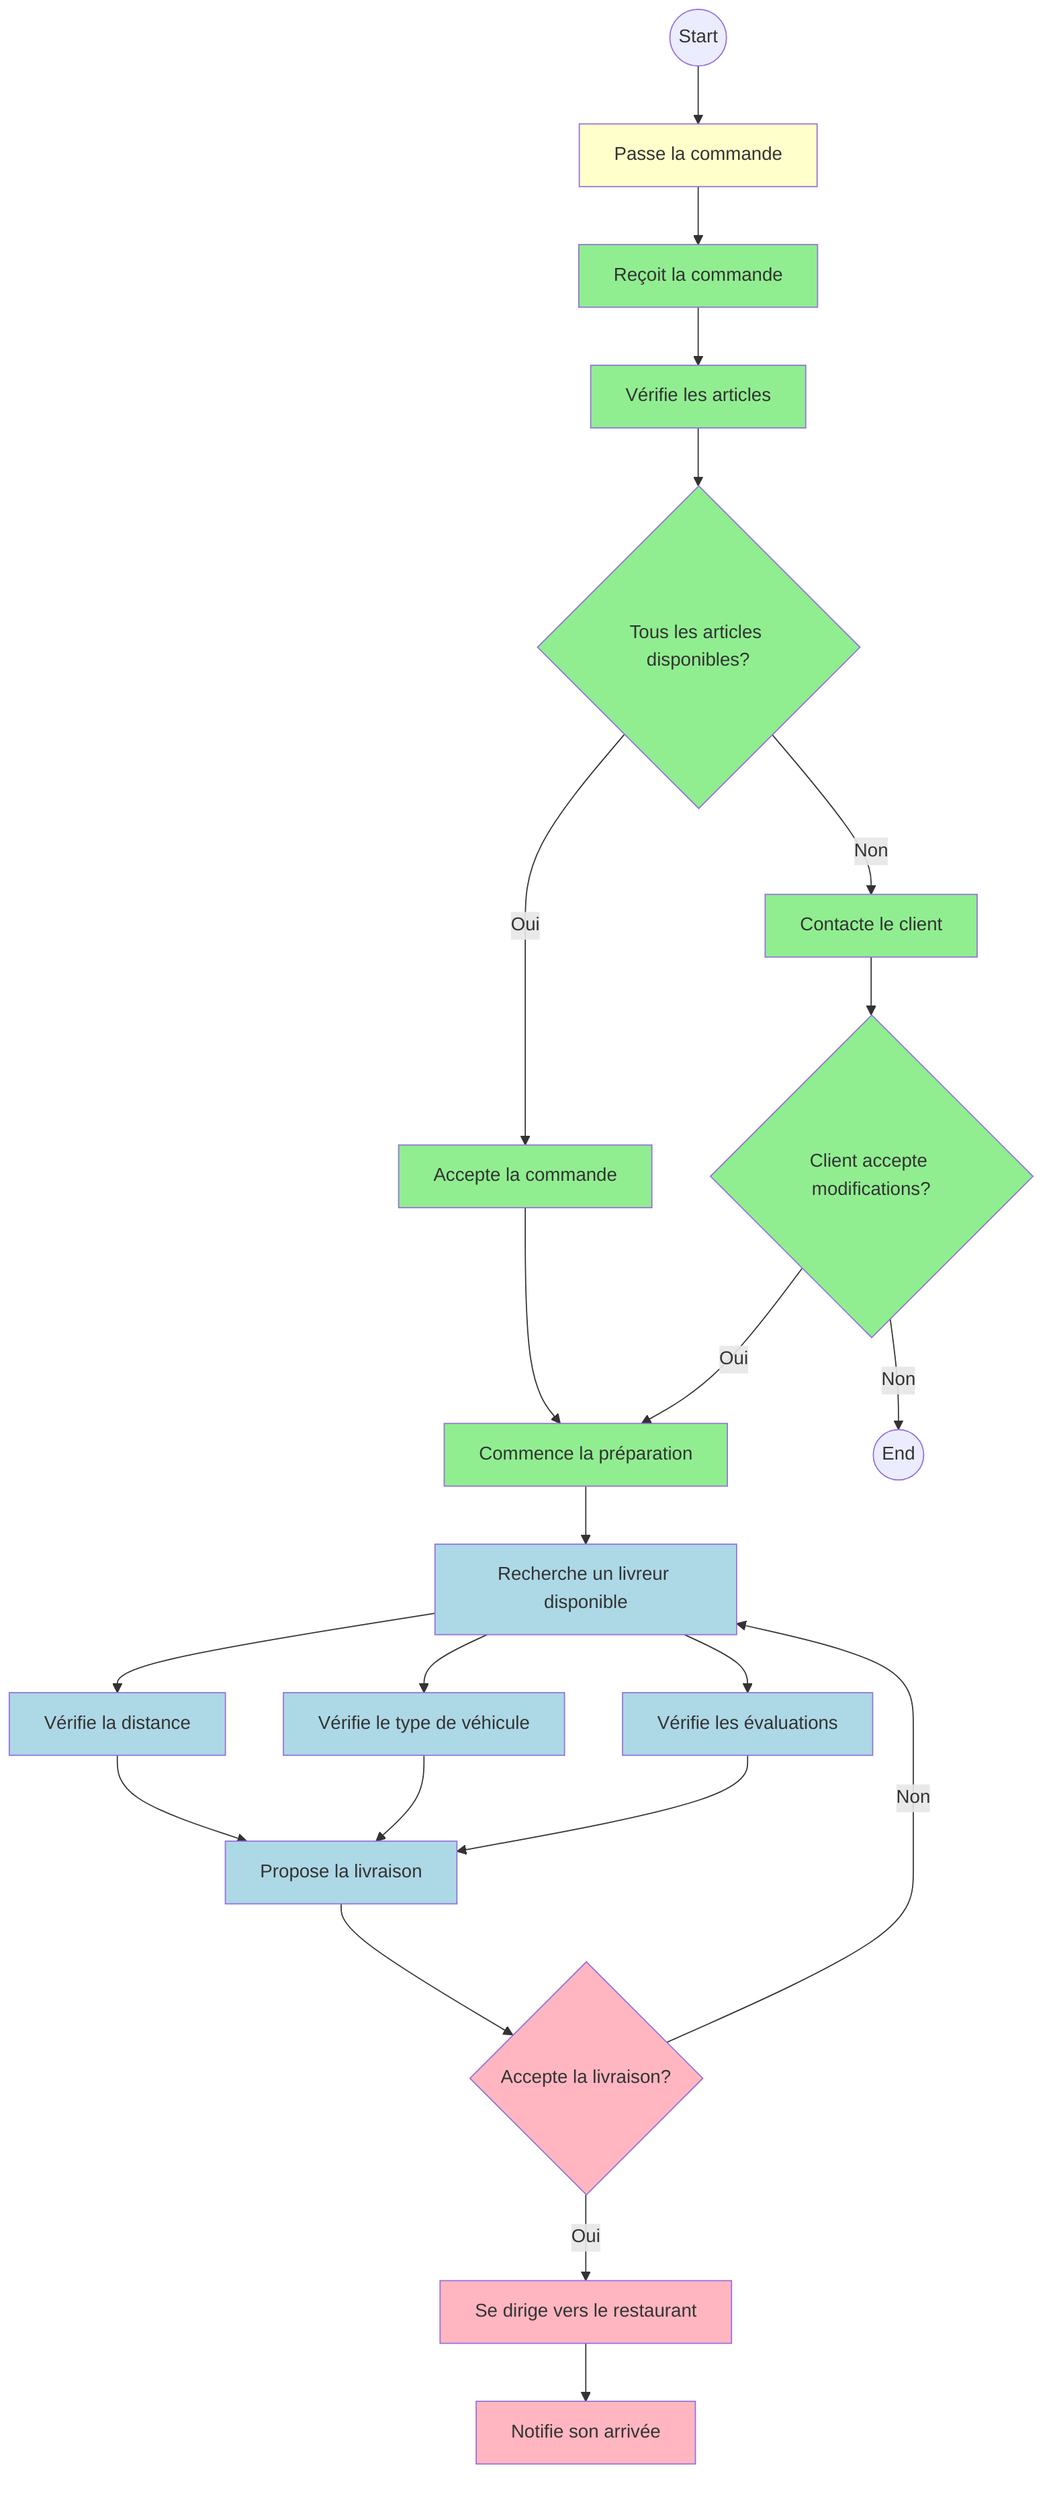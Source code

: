 flowchart TD
    classDef client fill:#FFFFCC
    classDef restaurant fill:#90EE90
    classDef system fill:#ADD8E6
    classDef driver fill:#FFB6C1

    Start((Start))
    End((End))

    A1[Passe la commande]:::client

    B1[Reçoit la commande]:::restaurant
    B2[Vérifie les articles]:::restaurant
    B3{Tous les articles disponibles?}:::restaurant
    B4[Accepte la commande]:::restaurant
    B5[Commence la préparation]:::restaurant
    B6[Contacte le client]:::restaurant
    B7{Client accepte modifications?}:::restaurant

    C1[Recherche un livreur disponible]:::system
    C2[Vérifie la distance]:::system
    C3[Vérifie le type de véhicule]:::system
    C4[Vérifie les évaluations]:::system
    C5[Propose la livraison]:::system

    D1{Accepte la livraison?}:::driver
    D2[Se dirige vers le restaurant]:::driver
    D3[Notifie son arrivée]:::driver

    Start --> A1
    A1 --> B1
    B1 --> B2
    B2 --> B3
    B3 -->|Oui| B4
    B3 -->|Non| B6
    B4 --> B5
    B6 --> B7
    B7 -->|Oui| B5
    B7 -->|Non| End
    B5 --> C1
    C1 --> C2 & C3 & C4
    C2 & C3 & C4 --> C5
    C5 --> D1
    D1 -->|Oui| D2
    D1 -->|Non| C1
    D2 --> D3